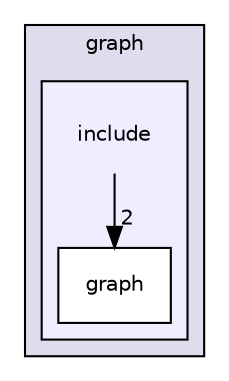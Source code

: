 digraph "NANA/modules/graph/include" {
  compound=true
  node [ fontsize="10", fontname="Helvetica"];
  edge [ labelfontsize="10", labelfontname="Helvetica"];
  subgraph clusterdir_33c137a055f180a488eaf5b0b4e3c87c {
    graph [ bgcolor="#ddddee", pencolor="black", label="graph" fontname="Helvetica", fontsize="10", URL="dir_33c137a055f180a488eaf5b0b4e3c87c.html"]
  subgraph clusterdir_530ae37280304dae5fb598c43c6ead02 {
    graph [ bgcolor="#eeeeff", pencolor="black", label="" URL="dir_530ae37280304dae5fb598c43c6ead02.html"];
    dir_530ae37280304dae5fb598c43c6ead02 [shape=plaintext label="include"];
  dir_ded71b52e7152afc80bc15dd74410626 [shape=box label="graph" fillcolor="white" style="filled" URL="dir_ded71b52e7152afc80bc15dd74410626.html"];
  }
  }
  dir_530ae37280304dae5fb598c43c6ead02->dir_ded71b52e7152afc80bc15dd74410626 [headlabel="2", labeldistance=1.5 headhref="dir_000013_000015.html"];
}

